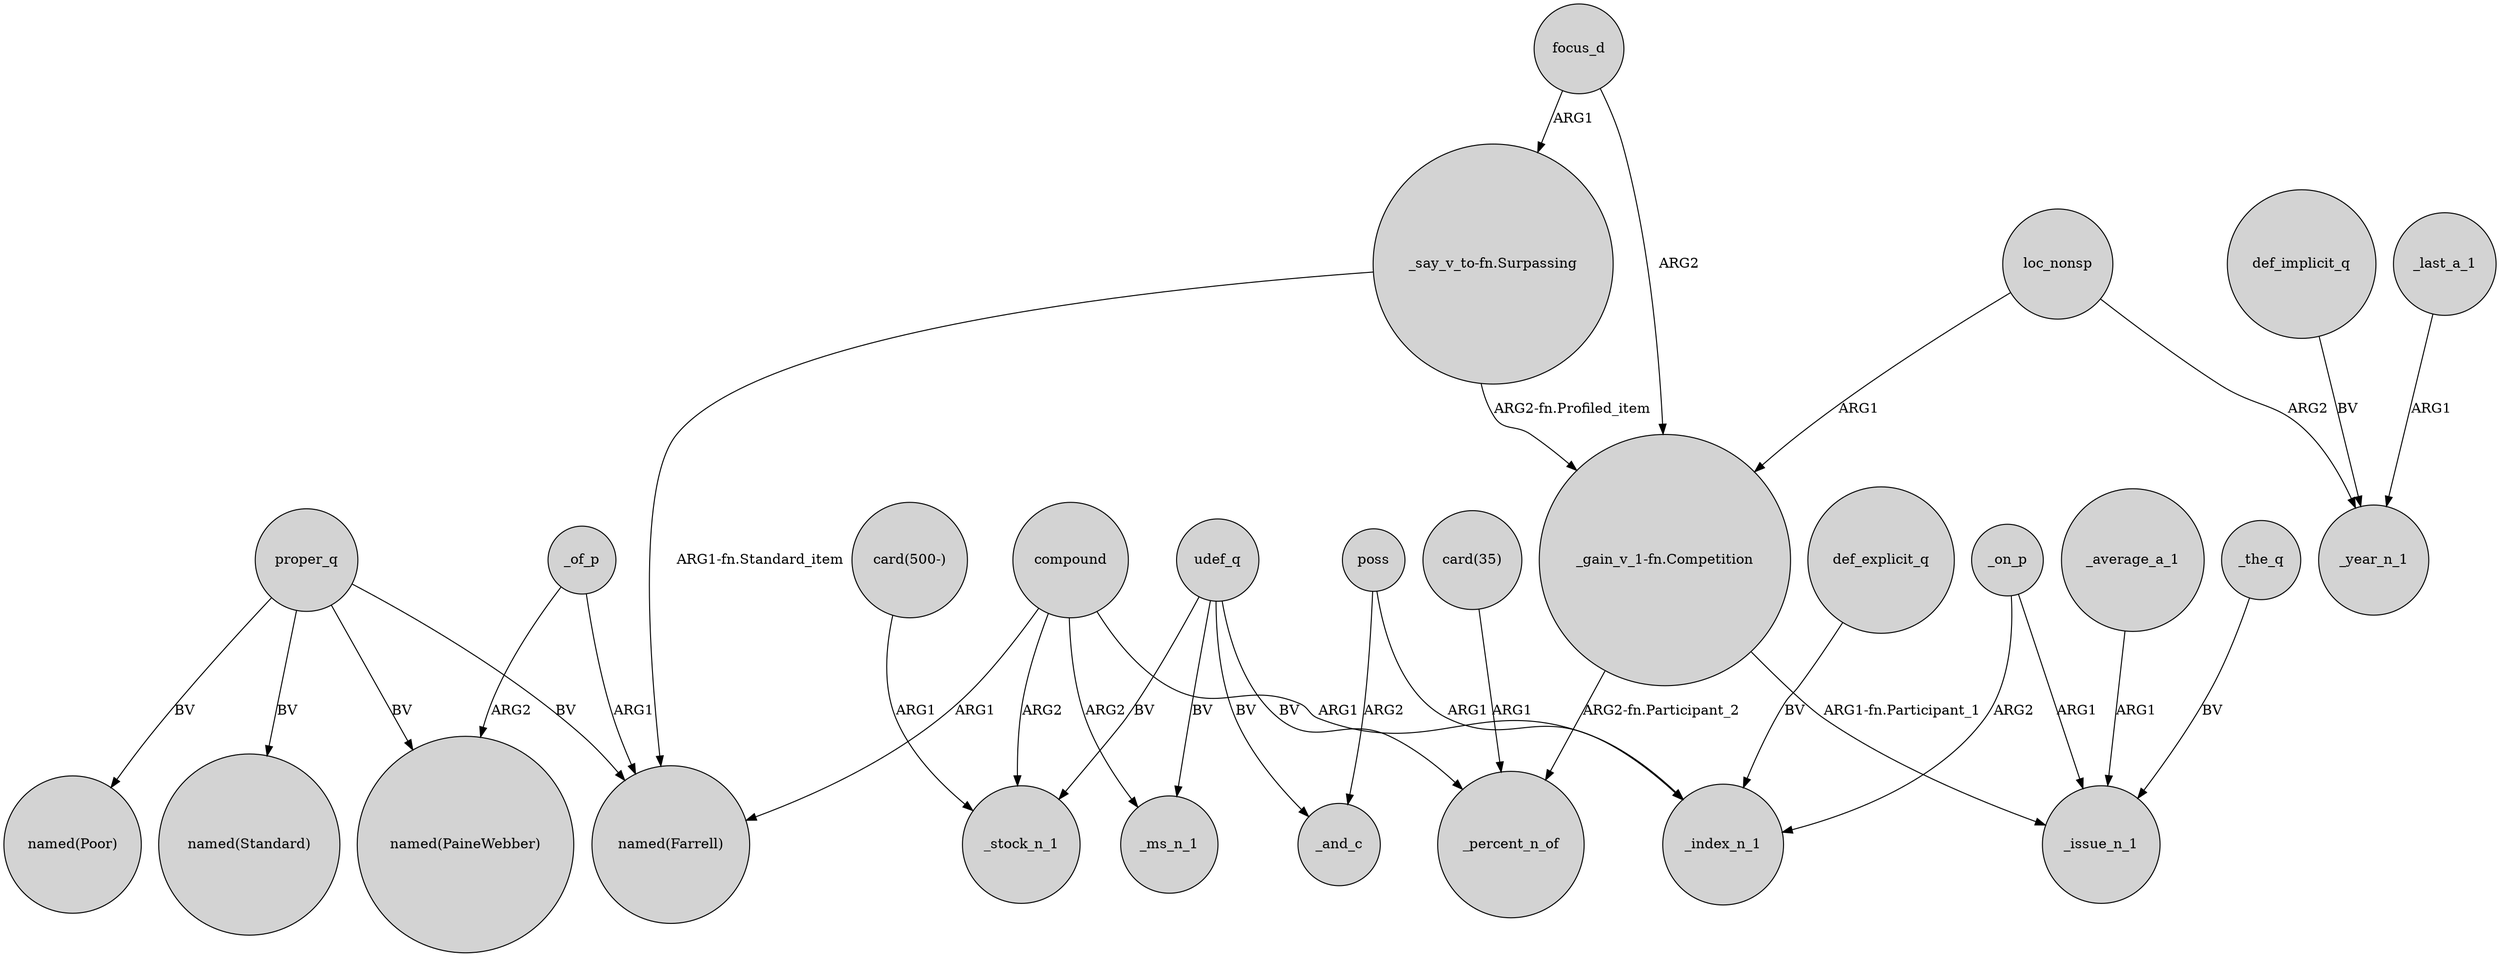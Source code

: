 digraph {
	node [shape=circle style=filled]
	compound -> "named(Farrell)" [label=ARG1]
	def_explicit_q -> _index_n_1 [label=BV]
	"_say_v_to-fn.Surpassing" -> "named(Farrell)" [label="ARG1-fn.Standard_item"]
	compound -> _ms_n_1 [label=ARG2]
	proper_q -> "named(Poor)" [label=BV]
	poss -> _index_n_1 [label=ARG1]
	proper_q -> "named(Farrell)" [label=BV]
	def_implicit_q -> _year_n_1 [label=BV]
	udef_q -> _and_c [label=BV]
	proper_q -> "named(PaineWebber)" [label=BV]
	loc_nonsp -> _year_n_1 [label=ARG2]
	"card(35)" -> _percent_n_of [label=ARG1]
	udef_q -> _stock_n_1 [label=BV]
	poss -> _and_c [label=ARG2]
	"card(500-)" -> _stock_n_1 [label=ARG1]
	"_gain_v_1-fn.Competition" -> _percent_n_of [label="ARG2-fn.Participant_2"]
	"_say_v_to-fn.Surpassing" -> "_gain_v_1-fn.Competition" [label="ARG2-fn.Profiled_item"]
	udef_q -> _percent_n_of [label=BV]
	_on_p -> _index_n_1 [label=ARG2]
	compound -> _stock_n_1 [label=ARG2]
	_last_a_1 -> _year_n_1 [label=ARG1]
	focus_d -> "_gain_v_1-fn.Competition" [label=ARG2]
	proper_q -> "named(Standard)" [label=BV]
	udef_q -> _ms_n_1 [label=BV]
	compound -> _index_n_1 [label=ARG1]
	_average_a_1 -> _issue_n_1 [label=ARG1]
	focus_d -> "_say_v_to-fn.Surpassing" [label=ARG1]
	_on_p -> _issue_n_1 [label=ARG1]
	_of_p -> "named(Farrell)" [label=ARG1]
	"_gain_v_1-fn.Competition" -> _issue_n_1 [label="ARG1-fn.Participant_1"]
	_of_p -> "named(PaineWebber)" [label=ARG2]
	loc_nonsp -> "_gain_v_1-fn.Competition" [label=ARG1]
	_the_q -> _issue_n_1 [label=BV]
}
